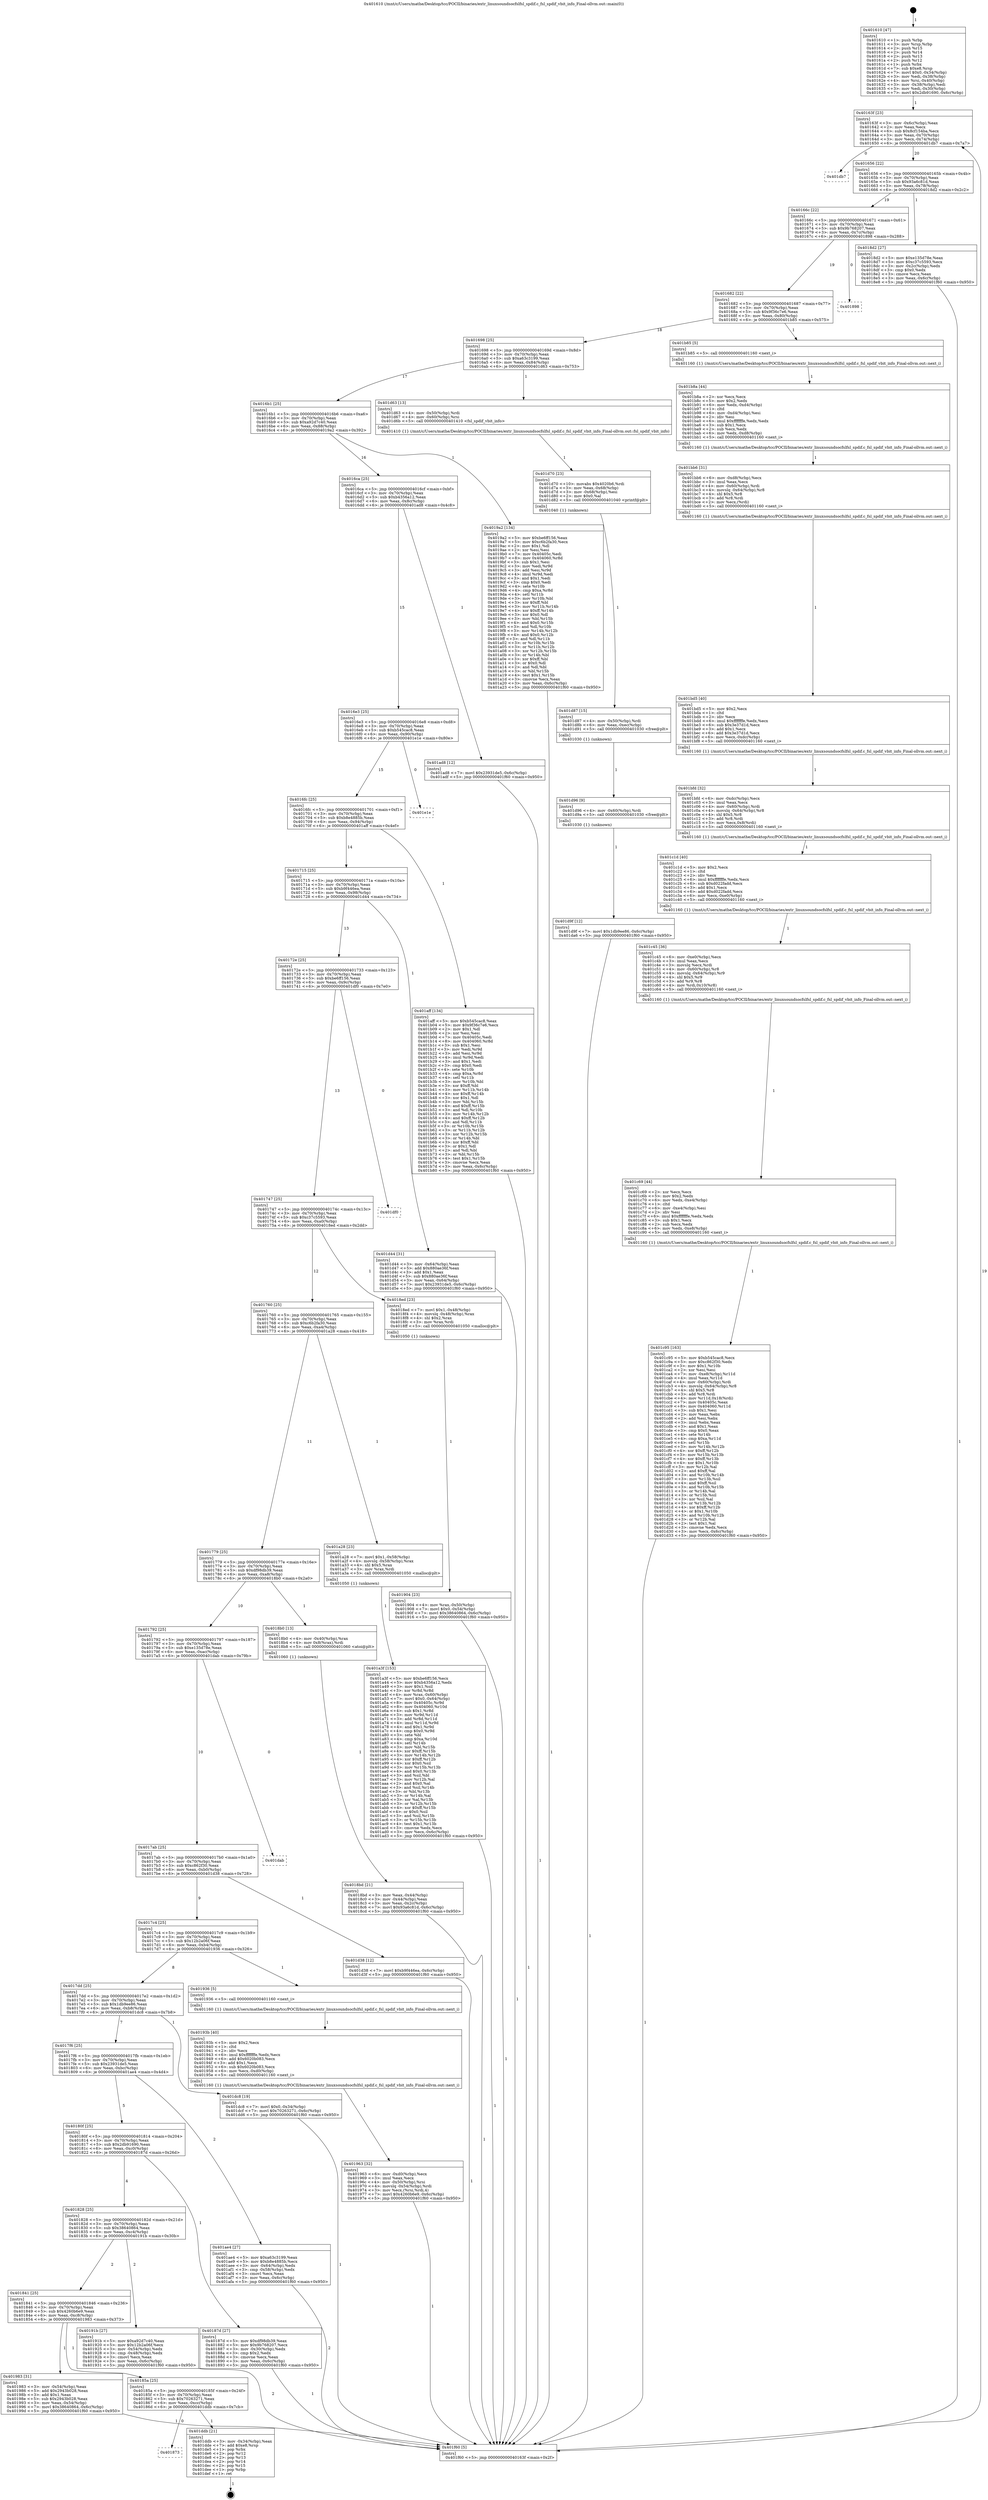 digraph "0x401610" {
  label = "0x401610 (/mnt/c/Users/mathe/Desktop/tcc/POCII/binaries/extr_linuxsoundsocfslfsl_spdif.c_fsl_spdif_vbit_info_Final-ollvm.out::main(0))"
  labelloc = "t"
  node[shape=record]

  Entry [label="",width=0.3,height=0.3,shape=circle,fillcolor=black,style=filled]
  "0x40163f" [label="{
     0x40163f [23]\l
     | [instrs]\l
     &nbsp;&nbsp;0x40163f \<+3\>: mov -0x6c(%rbp),%eax\l
     &nbsp;&nbsp;0x401642 \<+2\>: mov %eax,%ecx\l
     &nbsp;&nbsp;0x401644 \<+6\>: sub $0x8cf154ba,%ecx\l
     &nbsp;&nbsp;0x40164a \<+3\>: mov %eax,-0x70(%rbp)\l
     &nbsp;&nbsp;0x40164d \<+3\>: mov %ecx,-0x74(%rbp)\l
     &nbsp;&nbsp;0x401650 \<+6\>: je 0000000000401db7 \<main+0x7a7\>\l
  }"]
  "0x401db7" [label="{
     0x401db7\l
  }", style=dashed]
  "0x401656" [label="{
     0x401656 [22]\l
     | [instrs]\l
     &nbsp;&nbsp;0x401656 \<+5\>: jmp 000000000040165b \<main+0x4b\>\l
     &nbsp;&nbsp;0x40165b \<+3\>: mov -0x70(%rbp),%eax\l
     &nbsp;&nbsp;0x40165e \<+5\>: sub $0x93a6c81d,%eax\l
     &nbsp;&nbsp;0x401663 \<+3\>: mov %eax,-0x78(%rbp)\l
     &nbsp;&nbsp;0x401666 \<+6\>: je 00000000004018d2 \<main+0x2c2\>\l
  }"]
  Exit [label="",width=0.3,height=0.3,shape=circle,fillcolor=black,style=filled,peripheries=2]
  "0x4018d2" [label="{
     0x4018d2 [27]\l
     | [instrs]\l
     &nbsp;&nbsp;0x4018d2 \<+5\>: mov $0xe135d78e,%eax\l
     &nbsp;&nbsp;0x4018d7 \<+5\>: mov $0xc37c5593,%ecx\l
     &nbsp;&nbsp;0x4018dc \<+3\>: mov -0x2c(%rbp),%edx\l
     &nbsp;&nbsp;0x4018df \<+3\>: cmp $0x0,%edx\l
     &nbsp;&nbsp;0x4018e2 \<+3\>: cmove %ecx,%eax\l
     &nbsp;&nbsp;0x4018e5 \<+3\>: mov %eax,-0x6c(%rbp)\l
     &nbsp;&nbsp;0x4018e8 \<+5\>: jmp 0000000000401f60 \<main+0x950\>\l
  }"]
  "0x40166c" [label="{
     0x40166c [22]\l
     | [instrs]\l
     &nbsp;&nbsp;0x40166c \<+5\>: jmp 0000000000401671 \<main+0x61\>\l
     &nbsp;&nbsp;0x401671 \<+3\>: mov -0x70(%rbp),%eax\l
     &nbsp;&nbsp;0x401674 \<+5\>: sub $0x9b768207,%eax\l
     &nbsp;&nbsp;0x401679 \<+3\>: mov %eax,-0x7c(%rbp)\l
     &nbsp;&nbsp;0x40167c \<+6\>: je 0000000000401898 \<main+0x288\>\l
  }"]
  "0x401873" [label="{
     0x401873\l
  }", style=dashed]
  "0x401898" [label="{
     0x401898\l
  }", style=dashed]
  "0x401682" [label="{
     0x401682 [22]\l
     | [instrs]\l
     &nbsp;&nbsp;0x401682 \<+5\>: jmp 0000000000401687 \<main+0x77\>\l
     &nbsp;&nbsp;0x401687 \<+3\>: mov -0x70(%rbp),%eax\l
     &nbsp;&nbsp;0x40168a \<+5\>: sub $0x9f36c7e6,%eax\l
     &nbsp;&nbsp;0x40168f \<+3\>: mov %eax,-0x80(%rbp)\l
     &nbsp;&nbsp;0x401692 \<+6\>: je 0000000000401b85 \<main+0x575\>\l
  }"]
  "0x401ddb" [label="{
     0x401ddb [21]\l
     | [instrs]\l
     &nbsp;&nbsp;0x401ddb \<+3\>: mov -0x34(%rbp),%eax\l
     &nbsp;&nbsp;0x401dde \<+7\>: add $0xe8,%rsp\l
     &nbsp;&nbsp;0x401de5 \<+1\>: pop %rbx\l
     &nbsp;&nbsp;0x401de6 \<+2\>: pop %r12\l
     &nbsp;&nbsp;0x401de8 \<+2\>: pop %r13\l
     &nbsp;&nbsp;0x401dea \<+2\>: pop %r14\l
     &nbsp;&nbsp;0x401dec \<+2\>: pop %r15\l
     &nbsp;&nbsp;0x401dee \<+1\>: pop %rbp\l
     &nbsp;&nbsp;0x401def \<+1\>: ret\l
  }"]
  "0x401b85" [label="{
     0x401b85 [5]\l
     | [instrs]\l
     &nbsp;&nbsp;0x401b85 \<+5\>: call 0000000000401160 \<next_i\>\l
     | [calls]\l
     &nbsp;&nbsp;0x401160 \{1\} (/mnt/c/Users/mathe/Desktop/tcc/POCII/binaries/extr_linuxsoundsocfslfsl_spdif.c_fsl_spdif_vbit_info_Final-ollvm.out::next_i)\l
  }"]
  "0x401698" [label="{
     0x401698 [25]\l
     | [instrs]\l
     &nbsp;&nbsp;0x401698 \<+5\>: jmp 000000000040169d \<main+0x8d\>\l
     &nbsp;&nbsp;0x40169d \<+3\>: mov -0x70(%rbp),%eax\l
     &nbsp;&nbsp;0x4016a0 \<+5\>: sub $0xa63c3199,%eax\l
     &nbsp;&nbsp;0x4016a5 \<+6\>: mov %eax,-0x84(%rbp)\l
     &nbsp;&nbsp;0x4016ab \<+6\>: je 0000000000401d63 \<main+0x753\>\l
  }"]
  "0x401d9f" [label="{
     0x401d9f [12]\l
     | [instrs]\l
     &nbsp;&nbsp;0x401d9f \<+7\>: movl $0x1db9ee86,-0x6c(%rbp)\l
     &nbsp;&nbsp;0x401da6 \<+5\>: jmp 0000000000401f60 \<main+0x950\>\l
  }"]
  "0x401d63" [label="{
     0x401d63 [13]\l
     | [instrs]\l
     &nbsp;&nbsp;0x401d63 \<+4\>: mov -0x50(%rbp),%rdi\l
     &nbsp;&nbsp;0x401d67 \<+4\>: mov -0x60(%rbp),%rsi\l
     &nbsp;&nbsp;0x401d6b \<+5\>: call 0000000000401410 \<fsl_spdif_vbit_info\>\l
     | [calls]\l
     &nbsp;&nbsp;0x401410 \{1\} (/mnt/c/Users/mathe/Desktop/tcc/POCII/binaries/extr_linuxsoundsocfslfsl_spdif.c_fsl_spdif_vbit_info_Final-ollvm.out::fsl_spdif_vbit_info)\l
  }"]
  "0x4016b1" [label="{
     0x4016b1 [25]\l
     | [instrs]\l
     &nbsp;&nbsp;0x4016b1 \<+5\>: jmp 00000000004016b6 \<main+0xa6\>\l
     &nbsp;&nbsp;0x4016b6 \<+3\>: mov -0x70(%rbp),%eax\l
     &nbsp;&nbsp;0x4016b9 \<+5\>: sub $0xa92d7c40,%eax\l
     &nbsp;&nbsp;0x4016be \<+6\>: mov %eax,-0x88(%rbp)\l
     &nbsp;&nbsp;0x4016c4 \<+6\>: je 00000000004019a2 \<main+0x392\>\l
  }"]
  "0x401d96" [label="{
     0x401d96 [9]\l
     | [instrs]\l
     &nbsp;&nbsp;0x401d96 \<+4\>: mov -0x60(%rbp),%rdi\l
     &nbsp;&nbsp;0x401d9a \<+5\>: call 0000000000401030 \<free@plt\>\l
     | [calls]\l
     &nbsp;&nbsp;0x401030 \{1\} (unknown)\l
  }"]
  "0x4019a2" [label="{
     0x4019a2 [134]\l
     | [instrs]\l
     &nbsp;&nbsp;0x4019a2 \<+5\>: mov $0xbe6ff156,%eax\l
     &nbsp;&nbsp;0x4019a7 \<+5\>: mov $0xc6b2fa30,%ecx\l
     &nbsp;&nbsp;0x4019ac \<+2\>: mov $0x1,%dl\l
     &nbsp;&nbsp;0x4019ae \<+2\>: xor %esi,%esi\l
     &nbsp;&nbsp;0x4019b0 \<+7\>: mov 0x40405c,%edi\l
     &nbsp;&nbsp;0x4019b7 \<+8\>: mov 0x404060,%r8d\l
     &nbsp;&nbsp;0x4019bf \<+3\>: sub $0x1,%esi\l
     &nbsp;&nbsp;0x4019c2 \<+3\>: mov %edi,%r9d\l
     &nbsp;&nbsp;0x4019c5 \<+3\>: add %esi,%r9d\l
     &nbsp;&nbsp;0x4019c8 \<+4\>: imul %r9d,%edi\l
     &nbsp;&nbsp;0x4019cc \<+3\>: and $0x1,%edi\l
     &nbsp;&nbsp;0x4019cf \<+3\>: cmp $0x0,%edi\l
     &nbsp;&nbsp;0x4019d2 \<+4\>: sete %r10b\l
     &nbsp;&nbsp;0x4019d6 \<+4\>: cmp $0xa,%r8d\l
     &nbsp;&nbsp;0x4019da \<+4\>: setl %r11b\l
     &nbsp;&nbsp;0x4019de \<+3\>: mov %r10b,%bl\l
     &nbsp;&nbsp;0x4019e1 \<+3\>: xor $0xff,%bl\l
     &nbsp;&nbsp;0x4019e4 \<+3\>: mov %r11b,%r14b\l
     &nbsp;&nbsp;0x4019e7 \<+4\>: xor $0xff,%r14b\l
     &nbsp;&nbsp;0x4019eb \<+3\>: xor $0x0,%dl\l
     &nbsp;&nbsp;0x4019ee \<+3\>: mov %bl,%r15b\l
     &nbsp;&nbsp;0x4019f1 \<+4\>: and $0x0,%r15b\l
     &nbsp;&nbsp;0x4019f5 \<+3\>: and %dl,%r10b\l
     &nbsp;&nbsp;0x4019f8 \<+3\>: mov %r14b,%r12b\l
     &nbsp;&nbsp;0x4019fb \<+4\>: and $0x0,%r12b\l
     &nbsp;&nbsp;0x4019ff \<+3\>: and %dl,%r11b\l
     &nbsp;&nbsp;0x401a02 \<+3\>: or %r10b,%r15b\l
     &nbsp;&nbsp;0x401a05 \<+3\>: or %r11b,%r12b\l
     &nbsp;&nbsp;0x401a08 \<+3\>: xor %r12b,%r15b\l
     &nbsp;&nbsp;0x401a0b \<+3\>: or %r14b,%bl\l
     &nbsp;&nbsp;0x401a0e \<+3\>: xor $0xff,%bl\l
     &nbsp;&nbsp;0x401a11 \<+3\>: or $0x0,%dl\l
     &nbsp;&nbsp;0x401a14 \<+2\>: and %dl,%bl\l
     &nbsp;&nbsp;0x401a16 \<+3\>: or %bl,%r15b\l
     &nbsp;&nbsp;0x401a19 \<+4\>: test $0x1,%r15b\l
     &nbsp;&nbsp;0x401a1d \<+3\>: cmovne %ecx,%eax\l
     &nbsp;&nbsp;0x401a20 \<+3\>: mov %eax,-0x6c(%rbp)\l
     &nbsp;&nbsp;0x401a23 \<+5\>: jmp 0000000000401f60 \<main+0x950\>\l
  }"]
  "0x4016ca" [label="{
     0x4016ca [25]\l
     | [instrs]\l
     &nbsp;&nbsp;0x4016ca \<+5\>: jmp 00000000004016cf \<main+0xbf\>\l
     &nbsp;&nbsp;0x4016cf \<+3\>: mov -0x70(%rbp),%eax\l
     &nbsp;&nbsp;0x4016d2 \<+5\>: sub $0xb4356a12,%eax\l
     &nbsp;&nbsp;0x4016d7 \<+6\>: mov %eax,-0x8c(%rbp)\l
     &nbsp;&nbsp;0x4016dd \<+6\>: je 0000000000401ad8 \<main+0x4c8\>\l
  }"]
  "0x401d87" [label="{
     0x401d87 [15]\l
     | [instrs]\l
     &nbsp;&nbsp;0x401d87 \<+4\>: mov -0x50(%rbp),%rdi\l
     &nbsp;&nbsp;0x401d8b \<+6\>: mov %eax,-0xec(%rbp)\l
     &nbsp;&nbsp;0x401d91 \<+5\>: call 0000000000401030 \<free@plt\>\l
     | [calls]\l
     &nbsp;&nbsp;0x401030 \{1\} (unknown)\l
  }"]
  "0x401ad8" [label="{
     0x401ad8 [12]\l
     | [instrs]\l
     &nbsp;&nbsp;0x401ad8 \<+7\>: movl $0x23931de5,-0x6c(%rbp)\l
     &nbsp;&nbsp;0x401adf \<+5\>: jmp 0000000000401f60 \<main+0x950\>\l
  }"]
  "0x4016e3" [label="{
     0x4016e3 [25]\l
     | [instrs]\l
     &nbsp;&nbsp;0x4016e3 \<+5\>: jmp 00000000004016e8 \<main+0xd8\>\l
     &nbsp;&nbsp;0x4016e8 \<+3\>: mov -0x70(%rbp),%eax\l
     &nbsp;&nbsp;0x4016eb \<+5\>: sub $0xb545cac8,%eax\l
     &nbsp;&nbsp;0x4016f0 \<+6\>: mov %eax,-0x90(%rbp)\l
     &nbsp;&nbsp;0x4016f6 \<+6\>: je 0000000000401e1e \<main+0x80e\>\l
  }"]
  "0x401d70" [label="{
     0x401d70 [23]\l
     | [instrs]\l
     &nbsp;&nbsp;0x401d70 \<+10\>: movabs $0x4020b6,%rdi\l
     &nbsp;&nbsp;0x401d7a \<+3\>: mov %eax,-0x68(%rbp)\l
     &nbsp;&nbsp;0x401d7d \<+3\>: mov -0x68(%rbp),%esi\l
     &nbsp;&nbsp;0x401d80 \<+2\>: mov $0x0,%al\l
     &nbsp;&nbsp;0x401d82 \<+5\>: call 0000000000401040 \<printf@plt\>\l
     | [calls]\l
     &nbsp;&nbsp;0x401040 \{1\} (unknown)\l
  }"]
  "0x401e1e" [label="{
     0x401e1e\l
  }", style=dashed]
  "0x4016fc" [label="{
     0x4016fc [25]\l
     | [instrs]\l
     &nbsp;&nbsp;0x4016fc \<+5\>: jmp 0000000000401701 \<main+0xf1\>\l
     &nbsp;&nbsp;0x401701 \<+3\>: mov -0x70(%rbp),%eax\l
     &nbsp;&nbsp;0x401704 \<+5\>: sub $0xb8e4885b,%eax\l
     &nbsp;&nbsp;0x401709 \<+6\>: mov %eax,-0x94(%rbp)\l
     &nbsp;&nbsp;0x40170f \<+6\>: je 0000000000401aff \<main+0x4ef\>\l
  }"]
  "0x401c95" [label="{
     0x401c95 [163]\l
     | [instrs]\l
     &nbsp;&nbsp;0x401c95 \<+5\>: mov $0xb545cac8,%ecx\l
     &nbsp;&nbsp;0x401c9a \<+5\>: mov $0xc862f30,%edx\l
     &nbsp;&nbsp;0x401c9f \<+3\>: mov $0x1,%r10b\l
     &nbsp;&nbsp;0x401ca2 \<+2\>: xor %esi,%esi\l
     &nbsp;&nbsp;0x401ca4 \<+7\>: mov -0xe8(%rbp),%r11d\l
     &nbsp;&nbsp;0x401cab \<+4\>: imul %eax,%r11d\l
     &nbsp;&nbsp;0x401caf \<+4\>: mov -0x60(%rbp),%rdi\l
     &nbsp;&nbsp;0x401cb3 \<+4\>: movslq -0x64(%rbp),%r8\l
     &nbsp;&nbsp;0x401cb7 \<+4\>: shl $0x5,%r8\l
     &nbsp;&nbsp;0x401cbb \<+3\>: add %r8,%rdi\l
     &nbsp;&nbsp;0x401cbe \<+4\>: mov %r11d,0x18(%rdi)\l
     &nbsp;&nbsp;0x401cc2 \<+7\>: mov 0x40405c,%eax\l
     &nbsp;&nbsp;0x401cc9 \<+8\>: mov 0x404060,%r11d\l
     &nbsp;&nbsp;0x401cd1 \<+3\>: sub $0x1,%esi\l
     &nbsp;&nbsp;0x401cd4 \<+2\>: mov %eax,%ebx\l
     &nbsp;&nbsp;0x401cd6 \<+2\>: add %esi,%ebx\l
     &nbsp;&nbsp;0x401cd8 \<+3\>: imul %ebx,%eax\l
     &nbsp;&nbsp;0x401cdb \<+3\>: and $0x1,%eax\l
     &nbsp;&nbsp;0x401cde \<+3\>: cmp $0x0,%eax\l
     &nbsp;&nbsp;0x401ce1 \<+4\>: sete %r14b\l
     &nbsp;&nbsp;0x401ce5 \<+4\>: cmp $0xa,%r11d\l
     &nbsp;&nbsp;0x401ce9 \<+4\>: setl %r15b\l
     &nbsp;&nbsp;0x401ced \<+3\>: mov %r14b,%r12b\l
     &nbsp;&nbsp;0x401cf0 \<+4\>: xor $0xff,%r12b\l
     &nbsp;&nbsp;0x401cf4 \<+3\>: mov %r15b,%r13b\l
     &nbsp;&nbsp;0x401cf7 \<+4\>: xor $0xff,%r13b\l
     &nbsp;&nbsp;0x401cfb \<+4\>: xor $0x1,%r10b\l
     &nbsp;&nbsp;0x401cff \<+3\>: mov %r12b,%al\l
     &nbsp;&nbsp;0x401d02 \<+2\>: and $0xff,%al\l
     &nbsp;&nbsp;0x401d04 \<+3\>: and %r10b,%r14b\l
     &nbsp;&nbsp;0x401d07 \<+3\>: mov %r13b,%sil\l
     &nbsp;&nbsp;0x401d0a \<+4\>: and $0xff,%sil\l
     &nbsp;&nbsp;0x401d0e \<+3\>: and %r10b,%r15b\l
     &nbsp;&nbsp;0x401d11 \<+3\>: or %r14b,%al\l
     &nbsp;&nbsp;0x401d14 \<+3\>: or %r15b,%sil\l
     &nbsp;&nbsp;0x401d17 \<+3\>: xor %sil,%al\l
     &nbsp;&nbsp;0x401d1a \<+3\>: or %r13b,%r12b\l
     &nbsp;&nbsp;0x401d1d \<+4\>: xor $0xff,%r12b\l
     &nbsp;&nbsp;0x401d21 \<+4\>: or $0x1,%r10b\l
     &nbsp;&nbsp;0x401d25 \<+3\>: and %r10b,%r12b\l
     &nbsp;&nbsp;0x401d28 \<+3\>: or %r12b,%al\l
     &nbsp;&nbsp;0x401d2b \<+2\>: test $0x1,%al\l
     &nbsp;&nbsp;0x401d2d \<+3\>: cmovne %edx,%ecx\l
     &nbsp;&nbsp;0x401d30 \<+3\>: mov %ecx,-0x6c(%rbp)\l
     &nbsp;&nbsp;0x401d33 \<+5\>: jmp 0000000000401f60 \<main+0x950\>\l
  }"]
  "0x401aff" [label="{
     0x401aff [134]\l
     | [instrs]\l
     &nbsp;&nbsp;0x401aff \<+5\>: mov $0xb545cac8,%eax\l
     &nbsp;&nbsp;0x401b04 \<+5\>: mov $0x9f36c7e6,%ecx\l
     &nbsp;&nbsp;0x401b09 \<+2\>: mov $0x1,%dl\l
     &nbsp;&nbsp;0x401b0b \<+2\>: xor %esi,%esi\l
     &nbsp;&nbsp;0x401b0d \<+7\>: mov 0x40405c,%edi\l
     &nbsp;&nbsp;0x401b14 \<+8\>: mov 0x404060,%r8d\l
     &nbsp;&nbsp;0x401b1c \<+3\>: sub $0x1,%esi\l
     &nbsp;&nbsp;0x401b1f \<+3\>: mov %edi,%r9d\l
     &nbsp;&nbsp;0x401b22 \<+3\>: add %esi,%r9d\l
     &nbsp;&nbsp;0x401b25 \<+4\>: imul %r9d,%edi\l
     &nbsp;&nbsp;0x401b29 \<+3\>: and $0x1,%edi\l
     &nbsp;&nbsp;0x401b2c \<+3\>: cmp $0x0,%edi\l
     &nbsp;&nbsp;0x401b2f \<+4\>: sete %r10b\l
     &nbsp;&nbsp;0x401b33 \<+4\>: cmp $0xa,%r8d\l
     &nbsp;&nbsp;0x401b37 \<+4\>: setl %r11b\l
     &nbsp;&nbsp;0x401b3b \<+3\>: mov %r10b,%bl\l
     &nbsp;&nbsp;0x401b3e \<+3\>: xor $0xff,%bl\l
     &nbsp;&nbsp;0x401b41 \<+3\>: mov %r11b,%r14b\l
     &nbsp;&nbsp;0x401b44 \<+4\>: xor $0xff,%r14b\l
     &nbsp;&nbsp;0x401b48 \<+3\>: xor $0x1,%dl\l
     &nbsp;&nbsp;0x401b4b \<+3\>: mov %bl,%r15b\l
     &nbsp;&nbsp;0x401b4e \<+4\>: and $0xff,%r15b\l
     &nbsp;&nbsp;0x401b52 \<+3\>: and %dl,%r10b\l
     &nbsp;&nbsp;0x401b55 \<+3\>: mov %r14b,%r12b\l
     &nbsp;&nbsp;0x401b58 \<+4\>: and $0xff,%r12b\l
     &nbsp;&nbsp;0x401b5c \<+3\>: and %dl,%r11b\l
     &nbsp;&nbsp;0x401b5f \<+3\>: or %r10b,%r15b\l
     &nbsp;&nbsp;0x401b62 \<+3\>: or %r11b,%r12b\l
     &nbsp;&nbsp;0x401b65 \<+3\>: xor %r12b,%r15b\l
     &nbsp;&nbsp;0x401b68 \<+3\>: or %r14b,%bl\l
     &nbsp;&nbsp;0x401b6b \<+3\>: xor $0xff,%bl\l
     &nbsp;&nbsp;0x401b6e \<+3\>: or $0x1,%dl\l
     &nbsp;&nbsp;0x401b71 \<+2\>: and %dl,%bl\l
     &nbsp;&nbsp;0x401b73 \<+3\>: or %bl,%r15b\l
     &nbsp;&nbsp;0x401b76 \<+4\>: test $0x1,%r15b\l
     &nbsp;&nbsp;0x401b7a \<+3\>: cmovne %ecx,%eax\l
     &nbsp;&nbsp;0x401b7d \<+3\>: mov %eax,-0x6c(%rbp)\l
     &nbsp;&nbsp;0x401b80 \<+5\>: jmp 0000000000401f60 \<main+0x950\>\l
  }"]
  "0x401715" [label="{
     0x401715 [25]\l
     | [instrs]\l
     &nbsp;&nbsp;0x401715 \<+5\>: jmp 000000000040171a \<main+0x10a\>\l
     &nbsp;&nbsp;0x40171a \<+3\>: mov -0x70(%rbp),%eax\l
     &nbsp;&nbsp;0x40171d \<+5\>: sub $0xb9f446ea,%eax\l
     &nbsp;&nbsp;0x401722 \<+6\>: mov %eax,-0x98(%rbp)\l
     &nbsp;&nbsp;0x401728 \<+6\>: je 0000000000401d44 \<main+0x734\>\l
  }"]
  "0x401c69" [label="{
     0x401c69 [44]\l
     | [instrs]\l
     &nbsp;&nbsp;0x401c69 \<+2\>: xor %ecx,%ecx\l
     &nbsp;&nbsp;0x401c6b \<+5\>: mov $0x2,%edx\l
     &nbsp;&nbsp;0x401c70 \<+6\>: mov %edx,-0xe4(%rbp)\l
     &nbsp;&nbsp;0x401c76 \<+1\>: cltd\l
     &nbsp;&nbsp;0x401c77 \<+6\>: mov -0xe4(%rbp),%esi\l
     &nbsp;&nbsp;0x401c7d \<+2\>: idiv %esi\l
     &nbsp;&nbsp;0x401c7f \<+6\>: imul $0xfffffffe,%edx,%edx\l
     &nbsp;&nbsp;0x401c85 \<+3\>: sub $0x1,%ecx\l
     &nbsp;&nbsp;0x401c88 \<+2\>: sub %ecx,%edx\l
     &nbsp;&nbsp;0x401c8a \<+6\>: mov %edx,-0xe8(%rbp)\l
     &nbsp;&nbsp;0x401c90 \<+5\>: call 0000000000401160 \<next_i\>\l
     | [calls]\l
     &nbsp;&nbsp;0x401160 \{1\} (/mnt/c/Users/mathe/Desktop/tcc/POCII/binaries/extr_linuxsoundsocfslfsl_spdif.c_fsl_spdif_vbit_info_Final-ollvm.out::next_i)\l
  }"]
  "0x401d44" [label="{
     0x401d44 [31]\l
     | [instrs]\l
     &nbsp;&nbsp;0x401d44 \<+3\>: mov -0x64(%rbp),%eax\l
     &nbsp;&nbsp;0x401d47 \<+5\>: add $0x880ae36f,%eax\l
     &nbsp;&nbsp;0x401d4c \<+3\>: add $0x1,%eax\l
     &nbsp;&nbsp;0x401d4f \<+5\>: sub $0x880ae36f,%eax\l
     &nbsp;&nbsp;0x401d54 \<+3\>: mov %eax,-0x64(%rbp)\l
     &nbsp;&nbsp;0x401d57 \<+7\>: movl $0x23931de5,-0x6c(%rbp)\l
     &nbsp;&nbsp;0x401d5e \<+5\>: jmp 0000000000401f60 \<main+0x950\>\l
  }"]
  "0x40172e" [label="{
     0x40172e [25]\l
     | [instrs]\l
     &nbsp;&nbsp;0x40172e \<+5\>: jmp 0000000000401733 \<main+0x123\>\l
     &nbsp;&nbsp;0x401733 \<+3\>: mov -0x70(%rbp),%eax\l
     &nbsp;&nbsp;0x401736 \<+5\>: sub $0xbe6ff156,%eax\l
     &nbsp;&nbsp;0x40173b \<+6\>: mov %eax,-0x9c(%rbp)\l
     &nbsp;&nbsp;0x401741 \<+6\>: je 0000000000401df0 \<main+0x7e0\>\l
  }"]
  "0x401c45" [label="{
     0x401c45 [36]\l
     | [instrs]\l
     &nbsp;&nbsp;0x401c45 \<+6\>: mov -0xe0(%rbp),%ecx\l
     &nbsp;&nbsp;0x401c4b \<+3\>: imul %eax,%ecx\l
     &nbsp;&nbsp;0x401c4e \<+3\>: movslq %ecx,%rdi\l
     &nbsp;&nbsp;0x401c51 \<+4\>: mov -0x60(%rbp),%r8\l
     &nbsp;&nbsp;0x401c55 \<+4\>: movslq -0x64(%rbp),%r9\l
     &nbsp;&nbsp;0x401c59 \<+4\>: shl $0x5,%r9\l
     &nbsp;&nbsp;0x401c5d \<+3\>: add %r9,%r8\l
     &nbsp;&nbsp;0x401c60 \<+4\>: mov %rdi,0x10(%r8)\l
     &nbsp;&nbsp;0x401c64 \<+5\>: call 0000000000401160 \<next_i\>\l
     | [calls]\l
     &nbsp;&nbsp;0x401160 \{1\} (/mnt/c/Users/mathe/Desktop/tcc/POCII/binaries/extr_linuxsoundsocfslfsl_spdif.c_fsl_spdif_vbit_info_Final-ollvm.out::next_i)\l
  }"]
  "0x401df0" [label="{
     0x401df0\l
  }", style=dashed]
  "0x401747" [label="{
     0x401747 [25]\l
     | [instrs]\l
     &nbsp;&nbsp;0x401747 \<+5\>: jmp 000000000040174c \<main+0x13c\>\l
     &nbsp;&nbsp;0x40174c \<+3\>: mov -0x70(%rbp),%eax\l
     &nbsp;&nbsp;0x40174f \<+5\>: sub $0xc37c5593,%eax\l
     &nbsp;&nbsp;0x401754 \<+6\>: mov %eax,-0xa0(%rbp)\l
     &nbsp;&nbsp;0x40175a \<+6\>: je 00000000004018ed \<main+0x2dd\>\l
  }"]
  "0x401c1d" [label="{
     0x401c1d [40]\l
     | [instrs]\l
     &nbsp;&nbsp;0x401c1d \<+5\>: mov $0x2,%ecx\l
     &nbsp;&nbsp;0x401c22 \<+1\>: cltd\l
     &nbsp;&nbsp;0x401c23 \<+2\>: idiv %ecx\l
     &nbsp;&nbsp;0x401c25 \<+6\>: imul $0xfffffffe,%edx,%ecx\l
     &nbsp;&nbsp;0x401c2b \<+6\>: sub $0xd022fadd,%ecx\l
     &nbsp;&nbsp;0x401c31 \<+3\>: add $0x1,%ecx\l
     &nbsp;&nbsp;0x401c34 \<+6\>: add $0xd022fadd,%ecx\l
     &nbsp;&nbsp;0x401c3a \<+6\>: mov %ecx,-0xe0(%rbp)\l
     &nbsp;&nbsp;0x401c40 \<+5\>: call 0000000000401160 \<next_i\>\l
     | [calls]\l
     &nbsp;&nbsp;0x401160 \{1\} (/mnt/c/Users/mathe/Desktop/tcc/POCII/binaries/extr_linuxsoundsocfslfsl_spdif.c_fsl_spdif_vbit_info_Final-ollvm.out::next_i)\l
  }"]
  "0x4018ed" [label="{
     0x4018ed [23]\l
     | [instrs]\l
     &nbsp;&nbsp;0x4018ed \<+7\>: movl $0x1,-0x48(%rbp)\l
     &nbsp;&nbsp;0x4018f4 \<+4\>: movslq -0x48(%rbp),%rax\l
     &nbsp;&nbsp;0x4018f8 \<+4\>: shl $0x2,%rax\l
     &nbsp;&nbsp;0x4018fc \<+3\>: mov %rax,%rdi\l
     &nbsp;&nbsp;0x4018ff \<+5\>: call 0000000000401050 \<malloc@plt\>\l
     | [calls]\l
     &nbsp;&nbsp;0x401050 \{1\} (unknown)\l
  }"]
  "0x401760" [label="{
     0x401760 [25]\l
     | [instrs]\l
     &nbsp;&nbsp;0x401760 \<+5\>: jmp 0000000000401765 \<main+0x155\>\l
     &nbsp;&nbsp;0x401765 \<+3\>: mov -0x70(%rbp),%eax\l
     &nbsp;&nbsp;0x401768 \<+5\>: sub $0xc6b2fa30,%eax\l
     &nbsp;&nbsp;0x40176d \<+6\>: mov %eax,-0xa4(%rbp)\l
     &nbsp;&nbsp;0x401773 \<+6\>: je 0000000000401a28 \<main+0x418\>\l
  }"]
  "0x401bfd" [label="{
     0x401bfd [32]\l
     | [instrs]\l
     &nbsp;&nbsp;0x401bfd \<+6\>: mov -0xdc(%rbp),%ecx\l
     &nbsp;&nbsp;0x401c03 \<+3\>: imul %eax,%ecx\l
     &nbsp;&nbsp;0x401c06 \<+4\>: mov -0x60(%rbp),%rdi\l
     &nbsp;&nbsp;0x401c0a \<+4\>: movslq -0x64(%rbp),%r8\l
     &nbsp;&nbsp;0x401c0e \<+4\>: shl $0x5,%r8\l
     &nbsp;&nbsp;0x401c12 \<+3\>: add %r8,%rdi\l
     &nbsp;&nbsp;0x401c15 \<+3\>: mov %ecx,0x8(%rdi)\l
     &nbsp;&nbsp;0x401c18 \<+5\>: call 0000000000401160 \<next_i\>\l
     | [calls]\l
     &nbsp;&nbsp;0x401160 \{1\} (/mnt/c/Users/mathe/Desktop/tcc/POCII/binaries/extr_linuxsoundsocfslfsl_spdif.c_fsl_spdif_vbit_info_Final-ollvm.out::next_i)\l
  }"]
  "0x401a28" [label="{
     0x401a28 [23]\l
     | [instrs]\l
     &nbsp;&nbsp;0x401a28 \<+7\>: movl $0x1,-0x58(%rbp)\l
     &nbsp;&nbsp;0x401a2f \<+4\>: movslq -0x58(%rbp),%rax\l
     &nbsp;&nbsp;0x401a33 \<+4\>: shl $0x5,%rax\l
     &nbsp;&nbsp;0x401a37 \<+3\>: mov %rax,%rdi\l
     &nbsp;&nbsp;0x401a3a \<+5\>: call 0000000000401050 \<malloc@plt\>\l
     | [calls]\l
     &nbsp;&nbsp;0x401050 \{1\} (unknown)\l
  }"]
  "0x401779" [label="{
     0x401779 [25]\l
     | [instrs]\l
     &nbsp;&nbsp;0x401779 \<+5\>: jmp 000000000040177e \<main+0x16e\>\l
     &nbsp;&nbsp;0x40177e \<+3\>: mov -0x70(%rbp),%eax\l
     &nbsp;&nbsp;0x401781 \<+5\>: sub $0xdf98db39,%eax\l
     &nbsp;&nbsp;0x401786 \<+6\>: mov %eax,-0xa8(%rbp)\l
     &nbsp;&nbsp;0x40178c \<+6\>: je 00000000004018b0 \<main+0x2a0\>\l
  }"]
  "0x401bd5" [label="{
     0x401bd5 [40]\l
     | [instrs]\l
     &nbsp;&nbsp;0x401bd5 \<+5\>: mov $0x2,%ecx\l
     &nbsp;&nbsp;0x401bda \<+1\>: cltd\l
     &nbsp;&nbsp;0x401bdb \<+2\>: idiv %ecx\l
     &nbsp;&nbsp;0x401bdd \<+6\>: imul $0xfffffffe,%edx,%ecx\l
     &nbsp;&nbsp;0x401be3 \<+6\>: sub $0x3e37d1d,%ecx\l
     &nbsp;&nbsp;0x401be9 \<+3\>: add $0x1,%ecx\l
     &nbsp;&nbsp;0x401bec \<+6\>: add $0x3e37d1d,%ecx\l
     &nbsp;&nbsp;0x401bf2 \<+6\>: mov %ecx,-0xdc(%rbp)\l
     &nbsp;&nbsp;0x401bf8 \<+5\>: call 0000000000401160 \<next_i\>\l
     | [calls]\l
     &nbsp;&nbsp;0x401160 \{1\} (/mnt/c/Users/mathe/Desktop/tcc/POCII/binaries/extr_linuxsoundsocfslfsl_spdif.c_fsl_spdif_vbit_info_Final-ollvm.out::next_i)\l
  }"]
  "0x4018b0" [label="{
     0x4018b0 [13]\l
     | [instrs]\l
     &nbsp;&nbsp;0x4018b0 \<+4\>: mov -0x40(%rbp),%rax\l
     &nbsp;&nbsp;0x4018b4 \<+4\>: mov 0x8(%rax),%rdi\l
     &nbsp;&nbsp;0x4018b8 \<+5\>: call 0000000000401060 \<atoi@plt\>\l
     | [calls]\l
     &nbsp;&nbsp;0x401060 \{1\} (unknown)\l
  }"]
  "0x401792" [label="{
     0x401792 [25]\l
     | [instrs]\l
     &nbsp;&nbsp;0x401792 \<+5\>: jmp 0000000000401797 \<main+0x187\>\l
     &nbsp;&nbsp;0x401797 \<+3\>: mov -0x70(%rbp),%eax\l
     &nbsp;&nbsp;0x40179a \<+5\>: sub $0xe135d78e,%eax\l
     &nbsp;&nbsp;0x40179f \<+6\>: mov %eax,-0xac(%rbp)\l
     &nbsp;&nbsp;0x4017a5 \<+6\>: je 0000000000401dab \<main+0x79b\>\l
  }"]
  "0x401bb6" [label="{
     0x401bb6 [31]\l
     | [instrs]\l
     &nbsp;&nbsp;0x401bb6 \<+6\>: mov -0xd8(%rbp),%ecx\l
     &nbsp;&nbsp;0x401bbc \<+3\>: imul %eax,%ecx\l
     &nbsp;&nbsp;0x401bbf \<+4\>: mov -0x60(%rbp),%rdi\l
     &nbsp;&nbsp;0x401bc3 \<+4\>: movslq -0x64(%rbp),%r8\l
     &nbsp;&nbsp;0x401bc7 \<+4\>: shl $0x5,%r8\l
     &nbsp;&nbsp;0x401bcb \<+3\>: add %r8,%rdi\l
     &nbsp;&nbsp;0x401bce \<+2\>: mov %ecx,(%rdi)\l
     &nbsp;&nbsp;0x401bd0 \<+5\>: call 0000000000401160 \<next_i\>\l
     | [calls]\l
     &nbsp;&nbsp;0x401160 \{1\} (/mnt/c/Users/mathe/Desktop/tcc/POCII/binaries/extr_linuxsoundsocfslfsl_spdif.c_fsl_spdif_vbit_info_Final-ollvm.out::next_i)\l
  }"]
  "0x401dab" [label="{
     0x401dab\l
  }", style=dashed]
  "0x4017ab" [label="{
     0x4017ab [25]\l
     | [instrs]\l
     &nbsp;&nbsp;0x4017ab \<+5\>: jmp 00000000004017b0 \<main+0x1a0\>\l
     &nbsp;&nbsp;0x4017b0 \<+3\>: mov -0x70(%rbp),%eax\l
     &nbsp;&nbsp;0x4017b3 \<+5\>: sub $0xc862f30,%eax\l
     &nbsp;&nbsp;0x4017b8 \<+6\>: mov %eax,-0xb0(%rbp)\l
     &nbsp;&nbsp;0x4017be \<+6\>: je 0000000000401d38 \<main+0x728\>\l
  }"]
  "0x401b8a" [label="{
     0x401b8a [44]\l
     | [instrs]\l
     &nbsp;&nbsp;0x401b8a \<+2\>: xor %ecx,%ecx\l
     &nbsp;&nbsp;0x401b8c \<+5\>: mov $0x2,%edx\l
     &nbsp;&nbsp;0x401b91 \<+6\>: mov %edx,-0xd4(%rbp)\l
     &nbsp;&nbsp;0x401b97 \<+1\>: cltd\l
     &nbsp;&nbsp;0x401b98 \<+6\>: mov -0xd4(%rbp),%esi\l
     &nbsp;&nbsp;0x401b9e \<+2\>: idiv %esi\l
     &nbsp;&nbsp;0x401ba0 \<+6\>: imul $0xfffffffe,%edx,%edx\l
     &nbsp;&nbsp;0x401ba6 \<+3\>: sub $0x1,%ecx\l
     &nbsp;&nbsp;0x401ba9 \<+2\>: sub %ecx,%edx\l
     &nbsp;&nbsp;0x401bab \<+6\>: mov %edx,-0xd8(%rbp)\l
     &nbsp;&nbsp;0x401bb1 \<+5\>: call 0000000000401160 \<next_i\>\l
     | [calls]\l
     &nbsp;&nbsp;0x401160 \{1\} (/mnt/c/Users/mathe/Desktop/tcc/POCII/binaries/extr_linuxsoundsocfslfsl_spdif.c_fsl_spdif_vbit_info_Final-ollvm.out::next_i)\l
  }"]
  "0x401d38" [label="{
     0x401d38 [12]\l
     | [instrs]\l
     &nbsp;&nbsp;0x401d38 \<+7\>: movl $0xb9f446ea,-0x6c(%rbp)\l
     &nbsp;&nbsp;0x401d3f \<+5\>: jmp 0000000000401f60 \<main+0x950\>\l
  }"]
  "0x4017c4" [label="{
     0x4017c4 [25]\l
     | [instrs]\l
     &nbsp;&nbsp;0x4017c4 \<+5\>: jmp 00000000004017c9 \<main+0x1b9\>\l
     &nbsp;&nbsp;0x4017c9 \<+3\>: mov -0x70(%rbp),%eax\l
     &nbsp;&nbsp;0x4017cc \<+5\>: sub $0x12b2a06f,%eax\l
     &nbsp;&nbsp;0x4017d1 \<+6\>: mov %eax,-0xb4(%rbp)\l
     &nbsp;&nbsp;0x4017d7 \<+6\>: je 0000000000401936 \<main+0x326\>\l
  }"]
  "0x401a3f" [label="{
     0x401a3f [153]\l
     | [instrs]\l
     &nbsp;&nbsp;0x401a3f \<+5\>: mov $0xbe6ff156,%ecx\l
     &nbsp;&nbsp;0x401a44 \<+5\>: mov $0xb4356a12,%edx\l
     &nbsp;&nbsp;0x401a49 \<+3\>: mov $0x1,%sil\l
     &nbsp;&nbsp;0x401a4c \<+3\>: xor %r8d,%r8d\l
     &nbsp;&nbsp;0x401a4f \<+4\>: mov %rax,-0x60(%rbp)\l
     &nbsp;&nbsp;0x401a53 \<+7\>: movl $0x0,-0x64(%rbp)\l
     &nbsp;&nbsp;0x401a5a \<+8\>: mov 0x40405c,%r9d\l
     &nbsp;&nbsp;0x401a62 \<+8\>: mov 0x404060,%r10d\l
     &nbsp;&nbsp;0x401a6a \<+4\>: sub $0x1,%r8d\l
     &nbsp;&nbsp;0x401a6e \<+3\>: mov %r9d,%r11d\l
     &nbsp;&nbsp;0x401a71 \<+3\>: add %r8d,%r11d\l
     &nbsp;&nbsp;0x401a74 \<+4\>: imul %r11d,%r9d\l
     &nbsp;&nbsp;0x401a78 \<+4\>: and $0x1,%r9d\l
     &nbsp;&nbsp;0x401a7c \<+4\>: cmp $0x0,%r9d\l
     &nbsp;&nbsp;0x401a80 \<+3\>: sete %bl\l
     &nbsp;&nbsp;0x401a83 \<+4\>: cmp $0xa,%r10d\l
     &nbsp;&nbsp;0x401a87 \<+4\>: setl %r14b\l
     &nbsp;&nbsp;0x401a8b \<+3\>: mov %bl,%r15b\l
     &nbsp;&nbsp;0x401a8e \<+4\>: xor $0xff,%r15b\l
     &nbsp;&nbsp;0x401a92 \<+3\>: mov %r14b,%r12b\l
     &nbsp;&nbsp;0x401a95 \<+4\>: xor $0xff,%r12b\l
     &nbsp;&nbsp;0x401a99 \<+4\>: xor $0x0,%sil\l
     &nbsp;&nbsp;0x401a9d \<+3\>: mov %r15b,%r13b\l
     &nbsp;&nbsp;0x401aa0 \<+4\>: and $0x0,%r13b\l
     &nbsp;&nbsp;0x401aa4 \<+3\>: and %sil,%bl\l
     &nbsp;&nbsp;0x401aa7 \<+3\>: mov %r12b,%al\l
     &nbsp;&nbsp;0x401aaa \<+2\>: and $0x0,%al\l
     &nbsp;&nbsp;0x401aac \<+3\>: and %sil,%r14b\l
     &nbsp;&nbsp;0x401aaf \<+3\>: or %bl,%r13b\l
     &nbsp;&nbsp;0x401ab2 \<+3\>: or %r14b,%al\l
     &nbsp;&nbsp;0x401ab5 \<+3\>: xor %al,%r13b\l
     &nbsp;&nbsp;0x401ab8 \<+3\>: or %r12b,%r15b\l
     &nbsp;&nbsp;0x401abb \<+4\>: xor $0xff,%r15b\l
     &nbsp;&nbsp;0x401abf \<+4\>: or $0x0,%sil\l
     &nbsp;&nbsp;0x401ac3 \<+3\>: and %sil,%r15b\l
     &nbsp;&nbsp;0x401ac6 \<+3\>: or %r15b,%r13b\l
     &nbsp;&nbsp;0x401ac9 \<+4\>: test $0x1,%r13b\l
     &nbsp;&nbsp;0x401acd \<+3\>: cmovne %edx,%ecx\l
     &nbsp;&nbsp;0x401ad0 \<+3\>: mov %ecx,-0x6c(%rbp)\l
     &nbsp;&nbsp;0x401ad3 \<+5\>: jmp 0000000000401f60 \<main+0x950\>\l
  }"]
  "0x401936" [label="{
     0x401936 [5]\l
     | [instrs]\l
     &nbsp;&nbsp;0x401936 \<+5\>: call 0000000000401160 \<next_i\>\l
     | [calls]\l
     &nbsp;&nbsp;0x401160 \{1\} (/mnt/c/Users/mathe/Desktop/tcc/POCII/binaries/extr_linuxsoundsocfslfsl_spdif.c_fsl_spdif_vbit_info_Final-ollvm.out::next_i)\l
  }"]
  "0x4017dd" [label="{
     0x4017dd [25]\l
     | [instrs]\l
     &nbsp;&nbsp;0x4017dd \<+5\>: jmp 00000000004017e2 \<main+0x1d2\>\l
     &nbsp;&nbsp;0x4017e2 \<+3\>: mov -0x70(%rbp),%eax\l
     &nbsp;&nbsp;0x4017e5 \<+5\>: sub $0x1db9ee86,%eax\l
     &nbsp;&nbsp;0x4017ea \<+6\>: mov %eax,-0xb8(%rbp)\l
     &nbsp;&nbsp;0x4017f0 \<+6\>: je 0000000000401dc8 \<main+0x7b8\>\l
  }"]
  "0x40185a" [label="{
     0x40185a [25]\l
     | [instrs]\l
     &nbsp;&nbsp;0x40185a \<+5\>: jmp 000000000040185f \<main+0x24f\>\l
     &nbsp;&nbsp;0x40185f \<+3\>: mov -0x70(%rbp),%eax\l
     &nbsp;&nbsp;0x401862 \<+5\>: sub $0x70263271,%eax\l
     &nbsp;&nbsp;0x401867 \<+6\>: mov %eax,-0xcc(%rbp)\l
     &nbsp;&nbsp;0x40186d \<+6\>: je 0000000000401ddb \<main+0x7cb\>\l
  }"]
  "0x401dc8" [label="{
     0x401dc8 [19]\l
     | [instrs]\l
     &nbsp;&nbsp;0x401dc8 \<+7\>: movl $0x0,-0x34(%rbp)\l
     &nbsp;&nbsp;0x401dcf \<+7\>: movl $0x70263271,-0x6c(%rbp)\l
     &nbsp;&nbsp;0x401dd6 \<+5\>: jmp 0000000000401f60 \<main+0x950\>\l
  }"]
  "0x4017f6" [label="{
     0x4017f6 [25]\l
     | [instrs]\l
     &nbsp;&nbsp;0x4017f6 \<+5\>: jmp 00000000004017fb \<main+0x1eb\>\l
     &nbsp;&nbsp;0x4017fb \<+3\>: mov -0x70(%rbp),%eax\l
     &nbsp;&nbsp;0x4017fe \<+5\>: sub $0x23931de5,%eax\l
     &nbsp;&nbsp;0x401803 \<+6\>: mov %eax,-0xbc(%rbp)\l
     &nbsp;&nbsp;0x401809 \<+6\>: je 0000000000401ae4 \<main+0x4d4\>\l
  }"]
  "0x401983" [label="{
     0x401983 [31]\l
     | [instrs]\l
     &nbsp;&nbsp;0x401983 \<+3\>: mov -0x54(%rbp),%eax\l
     &nbsp;&nbsp;0x401986 \<+5\>: add $0x2943b028,%eax\l
     &nbsp;&nbsp;0x40198b \<+3\>: add $0x1,%eax\l
     &nbsp;&nbsp;0x40198e \<+5\>: sub $0x2943b028,%eax\l
     &nbsp;&nbsp;0x401993 \<+3\>: mov %eax,-0x54(%rbp)\l
     &nbsp;&nbsp;0x401996 \<+7\>: movl $0x38640864,-0x6c(%rbp)\l
     &nbsp;&nbsp;0x40199d \<+5\>: jmp 0000000000401f60 \<main+0x950\>\l
  }"]
  "0x401ae4" [label="{
     0x401ae4 [27]\l
     | [instrs]\l
     &nbsp;&nbsp;0x401ae4 \<+5\>: mov $0xa63c3199,%eax\l
     &nbsp;&nbsp;0x401ae9 \<+5\>: mov $0xb8e4885b,%ecx\l
     &nbsp;&nbsp;0x401aee \<+3\>: mov -0x64(%rbp),%edx\l
     &nbsp;&nbsp;0x401af1 \<+3\>: cmp -0x58(%rbp),%edx\l
     &nbsp;&nbsp;0x401af4 \<+3\>: cmovl %ecx,%eax\l
     &nbsp;&nbsp;0x401af7 \<+3\>: mov %eax,-0x6c(%rbp)\l
     &nbsp;&nbsp;0x401afa \<+5\>: jmp 0000000000401f60 \<main+0x950\>\l
  }"]
  "0x40180f" [label="{
     0x40180f [25]\l
     | [instrs]\l
     &nbsp;&nbsp;0x40180f \<+5\>: jmp 0000000000401814 \<main+0x204\>\l
     &nbsp;&nbsp;0x401814 \<+3\>: mov -0x70(%rbp),%eax\l
     &nbsp;&nbsp;0x401817 \<+5\>: sub $0x2db91690,%eax\l
     &nbsp;&nbsp;0x40181c \<+6\>: mov %eax,-0xc0(%rbp)\l
     &nbsp;&nbsp;0x401822 \<+6\>: je 000000000040187d \<main+0x26d\>\l
  }"]
  "0x401963" [label="{
     0x401963 [32]\l
     | [instrs]\l
     &nbsp;&nbsp;0x401963 \<+6\>: mov -0xd0(%rbp),%ecx\l
     &nbsp;&nbsp;0x401969 \<+3\>: imul %eax,%ecx\l
     &nbsp;&nbsp;0x40196c \<+4\>: mov -0x50(%rbp),%rsi\l
     &nbsp;&nbsp;0x401970 \<+4\>: movslq -0x54(%rbp),%rdi\l
     &nbsp;&nbsp;0x401974 \<+3\>: mov %ecx,(%rsi,%rdi,4)\l
     &nbsp;&nbsp;0x401977 \<+7\>: movl $0x4260b6e9,-0x6c(%rbp)\l
     &nbsp;&nbsp;0x40197e \<+5\>: jmp 0000000000401f60 \<main+0x950\>\l
  }"]
  "0x40187d" [label="{
     0x40187d [27]\l
     | [instrs]\l
     &nbsp;&nbsp;0x40187d \<+5\>: mov $0xdf98db39,%eax\l
     &nbsp;&nbsp;0x401882 \<+5\>: mov $0x9b768207,%ecx\l
     &nbsp;&nbsp;0x401887 \<+3\>: mov -0x30(%rbp),%edx\l
     &nbsp;&nbsp;0x40188a \<+3\>: cmp $0x2,%edx\l
     &nbsp;&nbsp;0x40188d \<+3\>: cmovne %ecx,%eax\l
     &nbsp;&nbsp;0x401890 \<+3\>: mov %eax,-0x6c(%rbp)\l
     &nbsp;&nbsp;0x401893 \<+5\>: jmp 0000000000401f60 \<main+0x950\>\l
  }"]
  "0x401828" [label="{
     0x401828 [25]\l
     | [instrs]\l
     &nbsp;&nbsp;0x401828 \<+5\>: jmp 000000000040182d \<main+0x21d\>\l
     &nbsp;&nbsp;0x40182d \<+3\>: mov -0x70(%rbp),%eax\l
     &nbsp;&nbsp;0x401830 \<+5\>: sub $0x38640864,%eax\l
     &nbsp;&nbsp;0x401835 \<+6\>: mov %eax,-0xc4(%rbp)\l
     &nbsp;&nbsp;0x40183b \<+6\>: je 000000000040191b \<main+0x30b\>\l
  }"]
  "0x401f60" [label="{
     0x401f60 [5]\l
     | [instrs]\l
     &nbsp;&nbsp;0x401f60 \<+5\>: jmp 000000000040163f \<main+0x2f\>\l
  }"]
  "0x401610" [label="{
     0x401610 [47]\l
     | [instrs]\l
     &nbsp;&nbsp;0x401610 \<+1\>: push %rbp\l
     &nbsp;&nbsp;0x401611 \<+3\>: mov %rsp,%rbp\l
     &nbsp;&nbsp;0x401614 \<+2\>: push %r15\l
     &nbsp;&nbsp;0x401616 \<+2\>: push %r14\l
     &nbsp;&nbsp;0x401618 \<+2\>: push %r13\l
     &nbsp;&nbsp;0x40161a \<+2\>: push %r12\l
     &nbsp;&nbsp;0x40161c \<+1\>: push %rbx\l
     &nbsp;&nbsp;0x40161d \<+7\>: sub $0xe8,%rsp\l
     &nbsp;&nbsp;0x401624 \<+7\>: movl $0x0,-0x34(%rbp)\l
     &nbsp;&nbsp;0x40162b \<+3\>: mov %edi,-0x38(%rbp)\l
     &nbsp;&nbsp;0x40162e \<+4\>: mov %rsi,-0x40(%rbp)\l
     &nbsp;&nbsp;0x401632 \<+3\>: mov -0x38(%rbp),%edi\l
     &nbsp;&nbsp;0x401635 \<+3\>: mov %edi,-0x30(%rbp)\l
     &nbsp;&nbsp;0x401638 \<+7\>: movl $0x2db91690,-0x6c(%rbp)\l
  }"]
  "0x4018bd" [label="{
     0x4018bd [21]\l
     | [instrs]\l
     &nbsp;&nbsp;0x4018bd \<+3\>: mov %eax,-0x44(%rbp)\l
     &nbsp;&nbsp;0x4018c0 \<+3\>: mov -0x44(%rbp),%eax\l
     &nbsp;&nbsp;0x4018c3 \<+3\>: mov %eax,-0x2c(%rbp)\l
     &nbsp;&nbsp;0x4018c6 \<+7\>: movl $0x93a6c81d,-0x6c(%rbp)\l
     &nbsp;&nbsp;0x4018cd \<+5\>: jmp 0000000000401f60 \<main+0x950\>\l
  }"]
  "0x401904" [label="{
     0x401904 [23]\l
     | [instrs]\l
     &nbsp;&nbsp;0x401904 \<+4\>: mov %rax,-0x50(%rbp)\l
     &nbsp;&nbsp;0x401908 \<+7\>: movl $0x0,-0x54(%rbp)\l
     &nbsp;&nbsp;0x40190f \<+7\>: movl $0x38640864,-0x6c(%rbp)\l
     &nbsp;&nbsp;0x401916 \<+5\>: jmp 0000000000401f60 \<main+0x950\>\l
  }"]
  "0x40193b" [label="{
     0x40193b [40]\l
     | [instrs]\l
     &nbsp;&nbsp;0x40193b \<+5\>: mov $0x2,%ecx\l
     &nbsp;&nbsp;0x401940 \<+1\>: cltd\l
     &nbsp;&nbsp;0x401941 \<+2\>: idiv %ecx\l
     &nbsp;&nbsp;0x401943 \<+6\>: imul $0xfffffffe,%edx,%ecx\l
     &nbsp;&nbsp;0x401949 \<+6\>: add $0x6020b083,%ecx\l
     &nbsp;&nbsp;0x40194f \<+3\>: add $0x1,%ecx\l
     &nbsp;&nbsp;0x401952 \<+6\>: sub $0x6020b083,%ecx\l
     &nbsp;&nbsp;0x401958 \<+6\>: mov %ecx,-0xd0(%rbp)\l
     &nbsp;&nbsp;0x40195e \<+5\>: call 0000000000401160 \<next_i\>\l
     | [calls]\l
     &nbsp;&nbsp;0x401160 \{1\} (/mnt/c/Users/mathe/Desktop/tcc/POCII/binaries/extr_linuxsoundsocfslfsl_spdif.c_fsl_spdif_vbit_info_Final-ollvm.out::next_i)\l
  }"]
  "0x40191b" [label="{
     0x40191b [27]\l
     | [instrs]\l
     &nbsp;&nbsp;0x40191b \<+5\>: mov $0xa92d7c40,%eax\l
     &nbsp;&nbsp;0x401920 \<+5\>: mov $0x12b2a06f,%ecx\l
     &nbsp;&nbsp;0x401925 \<+3\>: mov -0x54(%rbp),%edx\l
     &nbsp;&nbsp;0x401928 \<+3\>: cmp -0x48(%rbp),%edx\l
     &nbsp;&nbsp;0x40192b \<+3\>: cmovl %ecx,%eax\l
     &nbsp;&nbsp;0x40192e \<+3\>: mov %eax,-0x6c(%rbp)\l
     &nbsp;&nbsp;0x401931 \<+5\>: jmp 0000000000401f60 \<main+0x950\>\l
  }"]
  "0x401841" [label="{
     0x401841 [25]\l
     | [instrs]\l
     &nbsp;&nbsp;0x401841 \<+5\>: jmp 0000000000401846 \<main+0x236\>\l
     &nbsp;&nbsp;0x401846 \<+3\>: mov -0x70(%rbp),%eax\l
     &nbsp;&nbsp;0x401849 \<+5\>: sub $0x4260b6e9,%eax\l
     &nbsp;&nbsp;0x40184e \<+6\>: mov %eax,-0xc8(%rbp)\l
     &nbsp;&nbsp;0x401854 \<+6\>: je 0000000000401983 \<main+0x373\>\l
  }"]
  Entry -> "0x401610" [label=" 1"]
  "0x40163f" -> "0x401db7" [label=" 0"]
  "0x40163f" -> "0x401656" [label=" 20"]
  "0x401ddb" -> Exit [label=" 1"]
  "0x401656" -> "0x4018d2" [label=" 1"]
  "0x401656" -> "0x40166c" [label=" 19"]
  "0x40185a" -> "0x401873" [label=" 0"]
  "0x40166c" -> "0x401898" [label=" 0"]
  "0x40166c" -> "0x401682" [label=" 19"]
  "0x40185a" -> "0x401ddb" [label=" 1"]
  "0x401682" -> "0x401b85" [label=" 1"]
  "0x401682" -> "0x401698" [label=" 18"]
  "0x401dc8" -> "0x401f60" [label=" 1"]
  "0x401698" -> "0x401d63" [label=" 1"]
  "0x401698" -> "0x4016b1" [label=" 17"]
  "0x401d9f" -> "0x401f60" [label=" 1"]
  "0x4016b1" -> "0x4019a2" [label=" 1"]
  "0x4016b1" -> "0x4016ca" [label=" 16"]
  "0x401d96" -> "0x401d9f" [label=" 1"]
  "0x4016ca" -> "0x401ad8" [label=" 1"]
  "0x4016ca" -> "0x4016e3" [label=" 15"]
  "0x401d87" -> "0x401d96" [label=" 1"]
  "0x4016e3" -> "0x401e1e" [label=" 0"]
  "0x4016e3" -> "0x4016fc" [label=" 15"]
  "0x401d70" -> "0x401d87" [label=" 1"]
  "0x4016fc" -> "0x401aff" [label=" 1"]
  "0x4016fc" -> "0x401715" [label=" 14"]
  "0x401d63" -> "0x401d70" [label=" 1"]
  "0x401715" -> "0x401d44" [label=" 1"]
  "0x401715" -> "0x40172e" [label=" 13"]
  "0x401d44" -> "0x401f60" [label=" 1"]
  "0x40172e" -> "0x401df0" [label=" 0"]
  "0x40172e" -> "0x401747" [label=" 13"]
  "0x401d38" -> "0x401f60" [label=" 1"]
  "0x401747" -> "0x4018ed" [label=" 1"]
  "0x401747" -> "0x401760" [label=" 12"]
  "0x401c95" -> "0x401f60" [label=" 1"]
  "0x401760" -> "0x401a28" [label=" 1"]
  "0x401760" -> "0x401779" [label=" 11"]
  "0x401c69" -> "0x401c95" [label=" 1"]
  "0x401779" -> "0x4018b0" [label=" 1"]
  "0x401779" -> "0x401792" [label=" 10"]
  "0x401c45" -> "0x401c69" [label=" 1"]
  "0x401792" -> "0x401dab" [label=" 0"]
  "0x401792" -> "0x4017ab" [label=" 10"]
  "0x401c1d" -> "0x401c45" [label=" 1"]
  "0x4017ab" -> "0x401d38" [label=" 1"]
  "0x4017ab" -> "0x4017c4" [label=" 9"]
  "0x401bfd" -> "0x401c1d" [label=" 1"]
  "0x4017c4" -> "0x401936" [label=" 1"]
  "0x4017c4" -> "0x4017dd" [label=" 8"]
  "0x401bd5" -> "0x401bfd" [label=" 1"]
  "0x4017dd" -> "0x401dc8" [label=" 1"]
  "0x4017dd" -> "0x4017f6" [label=" 7"]
  "0x401bb6" -> "0x401bd5" [label=" 1"]
  "0x4017f6" -> "0x401ae4" [label=" 2"]
  "0x4017f6" -> "0x40180f" [label=" 5"]
  "0x401b8a" -> "0x401bb6" [label=" 1"]
  "0x40180f" -> "0x40187d" [label=" 1"]
  "0x40180f" -> "0x401828" [label=" 4"]
  "0x40187d" -> "0x401f60" [label=" 1"]
  "0x401610" -> "0x40163f" [label=" 1"]
  "0x401f60" -> "0x40163f" [label=" 19"]
  "0x4018b0" -> "0x4018bd" [label=" 1"]
  "0x4018bd" -> "0x401f60" [label=" 1"]
  "0x4018d2" -> "0x401f60" [label=" 1"]
  "0x4018ed" -> "0x401904" [label=" 1"]
  "0x401904" -> "0x401f60" [label=" 1"]
  "0x401aff" -> "0x401f60" [label=" 1"]
  "0x401828" -> "0x40191b" [label=" 2"]
  "0x401828" -> "0x401841" [label=" 2"]
  "0x40191b" -> "0x401f60" [label=" 2"]
  "0x401936" -> "0x40193b" [label=" 1"]
  "0x40193b" -> "0x401963" [label=" 1"]
  "0x401963" -> "0x401f60" [label=" 1"]
  "0x401b85" -> "0x401b8a" [label=" 1"]
  "0x401841" -> "0x401983" [label=" 1"]
  "0x401841" -> "0x40185a" [label=" 1"]
  "0x401983" -> "0x401f60" [label=" 1"]
  "0x4019a2" -> "0x401f60" [label=" 1"]
  "0x401a28" -> "0x401a3f" [label=" 1"]
  "0x401a3f" -> "0x401f60" [label=" 1"]
  "0x401ad8" -> "0x401f60" [label=" 1"]
  "0x401ae4" -> "0x401f60" [label=" 2"]
}
